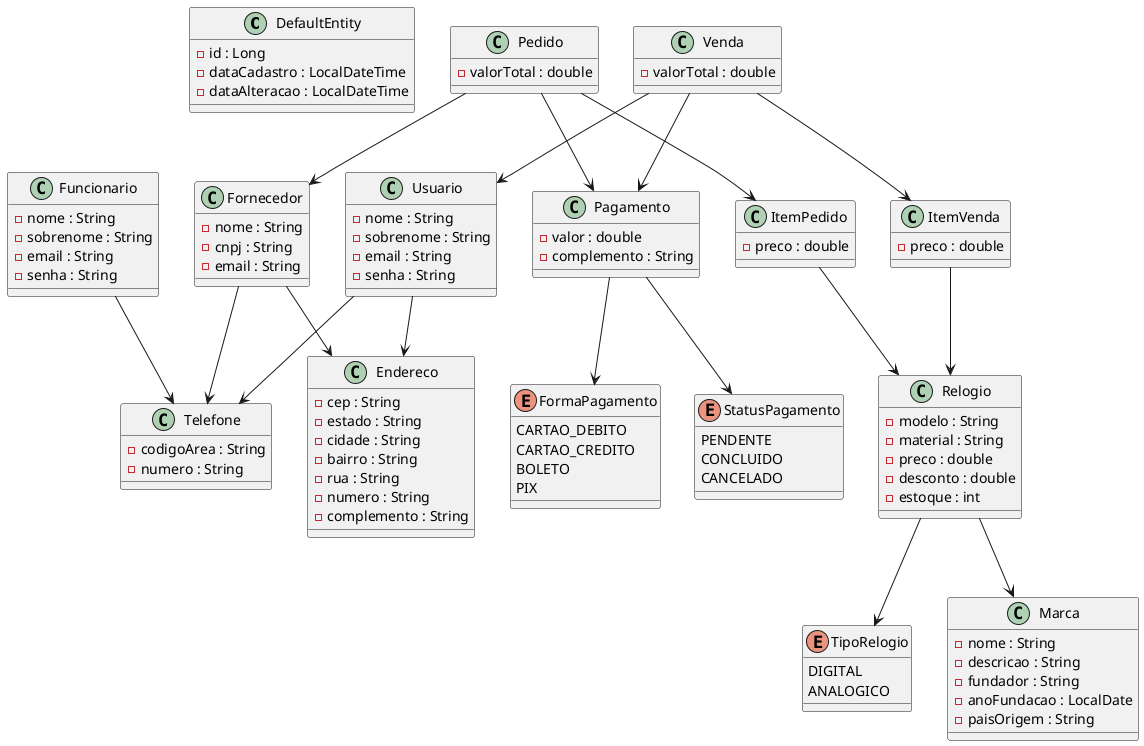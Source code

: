 @startuml classes

class DefaultEntity {
    - id : Long
    - dataCadastro : LocalDateTime
    - dataAlteracao : LocalDateTime
}

class Usuario {
    - nome : String
    - sobrenome : String
    - email : String
    - senha : String
}

class Endereco {
    - cep : String
    - estado : String
    - cidade : String
    - bairro : String
    - rua : String
    - numero : String
    - complemento : String
}

class Relogio {
    - modelo : String
    - material : String
    - preco : double
    - desconto : double
    - estoque : int
}

enum TipoRelogio {
    DIGITAL
    ANALOGICO
}

class Marca {
    - nome : String
    - descricao : String
    - fundador : String
    - anoFundacao : LocalDate
    - paisOrigem : String
}

class Fornecedor {
    - nome : String
    - cnpj : String
    - email : String
}

class Telefone {
    - codigoArea : String
    - numero : String
}

class Venda {
    - valorTotal : double
}

class ItemVenda {
    - preco : double
}

class Pedido {
    - valorTotal : double
}

class ItemPedido {
    - preco : double
}

class Funcionario {
    - nome : String
    - sobrenome : String
    - email : String
    - senha : String
}

class Pagamento {
    - valor : double
    - complemento : String
}

enum StatusPagamento {
    PENDENTE
    CONCLUIDO
    CANCELADO
}

enum FormaPagamento {
    CARTAO_DEBITO
    CARTAO_CREDITO
    BOLETO
    PIX
}

' ----------------------------------------- '

Usuario --> Telefone
Usuario --> Endereco

Funcionario --> Telefone

Fornecedor --> Telefone
Fornecedor --> Endereco

Relogio --> TipoRelogio
Relogio --> Marca

Venda --> Usuario
Venda --> Pagamento
Venda --> ItemVenda

ItemVenda --> Relogio

Pedido --> Fornecedor
Pedido --> Pagamento
Pedido --> ItemPedido

ItemPedido --> Relogio

Pagamento --> StatusPagamento
Pagamento --> FormaPagamento

@enduml